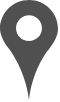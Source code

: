 <mxfile version="14.6.13" type="device"><diagram id="zpYSHLbm1bvYuup4xg0r" name="Seite-1"><mxGraphModel dx="1086" dy="4473" grid="1" gridSize="10" guides="1" tooltips="1" connect="1" arrows="1" fold="1" page="1" pageScale="1" pageWidth="827" pageHeight="1169" math="0" shadow="0"><root><mxCell id="0"/><mxCell id="1" parent="0"/><mxCell id="z6sLvwhG-6egoRx0tW4Z-1" value="" style="verticalLabelPosition=bottom;html=1;fillColor=#505050;strokeColor=none;verticalAlign=top;pointerEvents=1;align=center;shape=mxgraph.cisco_safe.security_icons.icon17;shadow=0;dashed=0;aspect=fixed;" vertex="1" parent="1"><mxGeometry x="40.0" y="-3480" width="29.0" height="50" as="geometry"/></mxCell></root></mxGraphModel></diagram></mxfile>